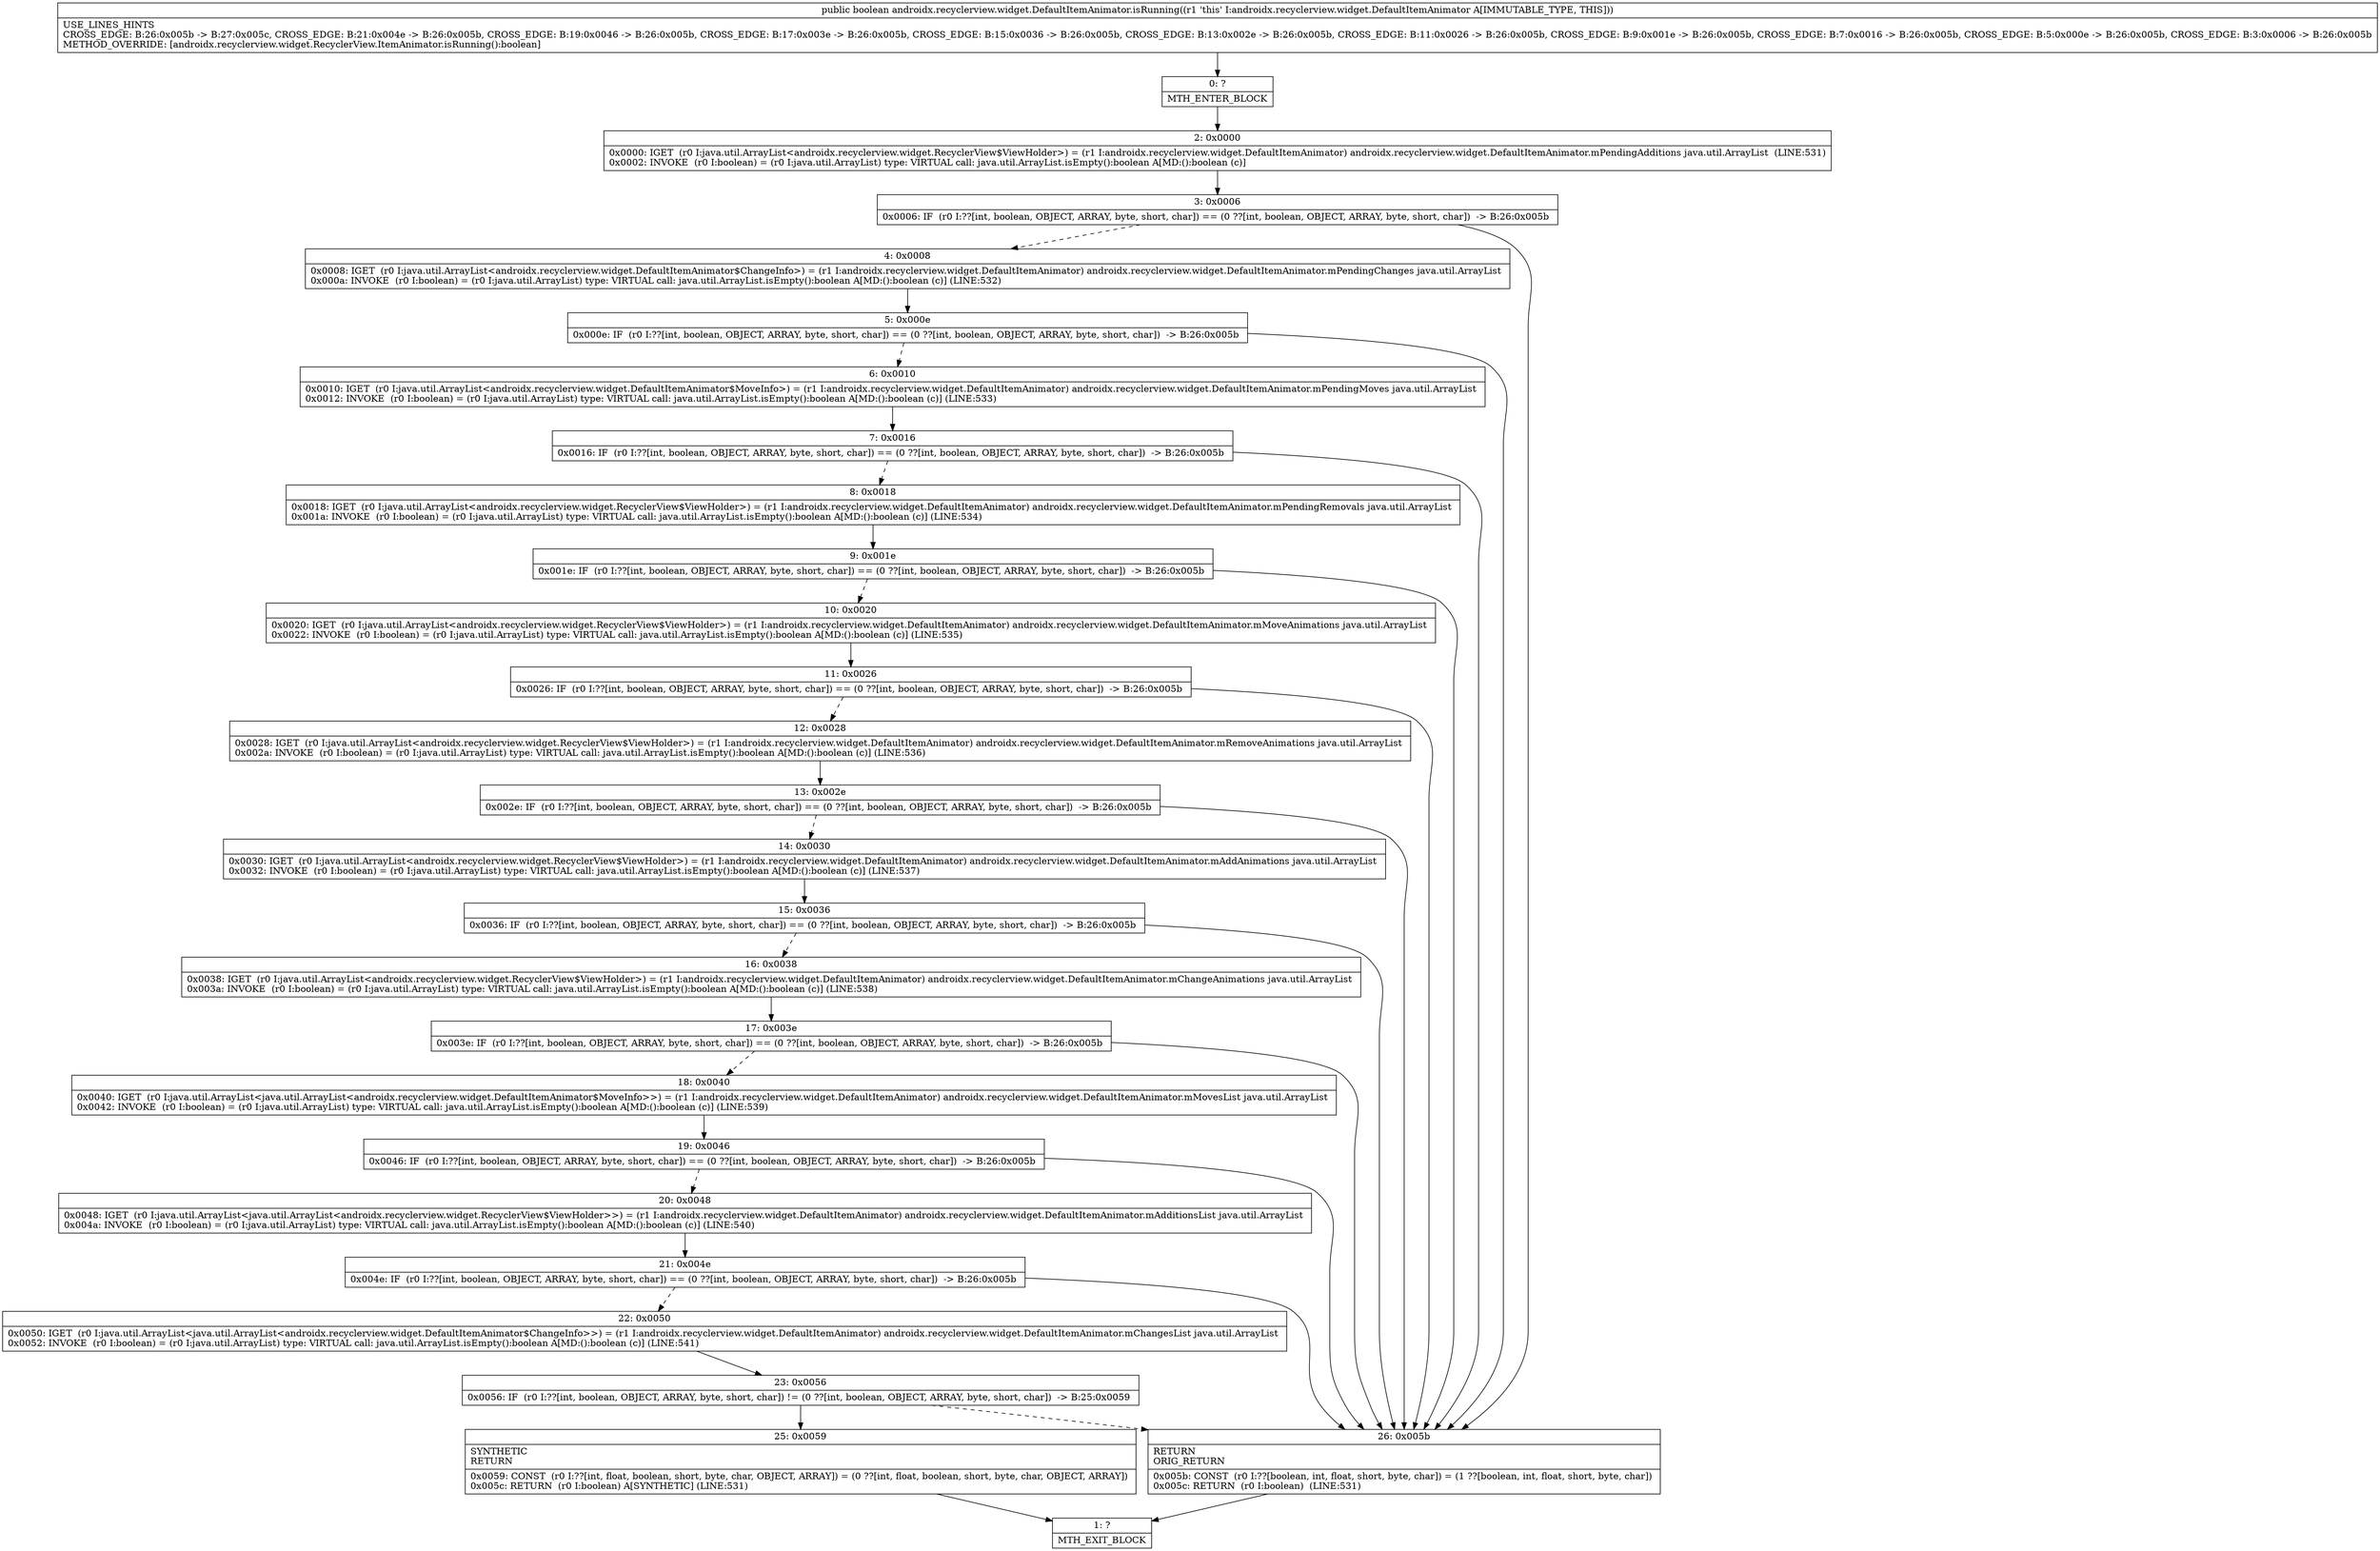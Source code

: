 digraph "CFG forandroidx.recyclerview.widget.DefaultItemAnimator.isRunning()Z" {
Node_0 [shape=record,label="{0\:\ ?|MTH_ENTER_BLOCK\l}"];
Node_2 [shape=record,label="{2\:\ 0x0000|0x0000: IGET  (r0 I:java.util.ArrayList\<androidx.recyclerview.widget.RecyclerView$ViewHolder\>) = (r1 I:androidx.recyclerview.widget.DefaultItemAnimator) androidx.recyclerview.widget.DefaultItemAnimator.mPendingAdditions java.util.ArrayList  (LINE:531)\l0x0002: INVOKE  (r0 I:boolean) = (r0 I:java.util.ArrayList) type: VIRTUAL call: java.util.ArrayList.isEmpty():boolean A[MD:():boolean (c)]\l}"];
Node_3 [shape=record,label="{3\:\ 0x0006|0x0006: IF  (r0 I:??[int, boolean, OBJECT, ARRAY, byte, short, char]) == (0 ??[int, boolean, OBJECT, ARRAY, byte, short, char])  \-\> B:26:0x005b \l}"];
Node_4 [shape=record,label="{4\:\ 0x0008|0x0008: IGET  (r0 I:java.util.ArrayList\<androidx.recyclerview.widget.DefaultItemAnimator$ChangeInfo\>) = (r1 I:androidx.recyclerview.widget.DefaultItemAnimator) androidx.recyclerview.widget.DefaultItemAnimator.mPendingChanges java.util.ArrayList \l0x000a: INVOKE  (r0 I:boolean) = (r0 I:java.util.ArrayList) type: VIRTUAL call: java.util.ArrayList.isEmpty():boolean A[MD:():boolean (c)] (LINE:532)\l}"];
Node_5 [shape=record,label="{5\:\ 0x000e|0x000e: IF  (r0 I:??[int, boolean, OBJECT, ARRAY, byte, short, char]) == (0 ??[int, boolean, OBJECT, ARRAY, byte, short, char])  \-\> B:26:0x005b \l}"];
Node_6 [shape=record,label="{6\:\ 0x0010|0x0010: IGET  (r0 I:java.util.ArrayList\<androidx.recyclerview.widget.DefaultItemAnimator$MoveInfo\>) = (r1 I:androidx.recyclerview.widget.DefaultItemAnimator) androidx.recyclerview.widget.DefaultItemAnimator.mPendingMoves java.util.ArrayList \l0x0012: INVOKE  (r0 I:boolean) = (r0 I:java.util.ArrayList) type: VIRTUAL call: java.util.ArrayList.isEmpty():boolean A[MD:():boolean (c)] (LINE:533)\l}"];
Node_7 [shape=record,label="{7\:\ 0x0016|0x0016: IF  (r0 I:??[int, boolean, OBJECT, ARRAY, byte, short, char]) == (0 ??[int, boolean, OBJECT, ARRAY, byte, short, char])  \-\> B:26:0x005b \l}"];
Node_8 [shape=record,label="{8\:\ 0x0018|0x0018: IGET  (r0 I:java.util.ArrayList\<androidx.recyclerview.widget.RecyclerView$ViewHolder\>) = (r1 I:androidx.recyclerview.widget.DefaultItemAnimator) androidx.recyclerview.widget.DefaultItemAnimator.mPendingRemovals java.util.ArrayList \l0x001a: INVOKE  (r0 I:boolean) = (r0 I:java.util.ArrayList) type: VIRTUAL call: java.util.ArrayList.isEmpty():boolean A[MD:():boolean (c)] (LINE:534)\l}"];
Node_9 [shape=record,label="{9\:\ 0x001e|0x001e: IF  (r0 I:??[int, boolean, OBJECT, ARRAY, byte, short, char]) == (0 ??[int, boolean, OBJECT, ARRAY, byte, short, char])  \-\> B:26:0x005b \l}"];
Node_10 [shape=record,label="{10\:\ 0x0020|0x0020: IGET  (r0 I:java.util.ArrayList\<androidx.recyclerview.widget.RecyclerView$ViewHolder\>) = (r1 I:androidx.recyclerview.widget.DefaultItemAnimator) androidx.recyclerview.widget.DefaultItemAnimator.mMoveAnimations java.util.ArrayList \l0x0022: INVOKE  (r0 I:boolean) = (r0 I:java.util.ArrayList) type: VIRTUAL call: java.util.ArrayList.isEmpty():boolean A[MD:():boolean (c)] (LINE:535)\l}"];
Node_11 [shape=record,label="{11\:\ 0x0026|0x0026: IF  (r0 I:??[int, boolean, OBJECT, ARRAY, byte, short, char]) == (0 ??[int, boolean, OBJECT, ARRAY, byte, short, char])  \-\> B:26:0x005b \l}"];
Node_12 [shape=record,label="{12\:\ 0x0028|0x0028: IGET  (r0 I:java.util.ArrayList\<androidx.recyclerview.widget.RecyclerView$ViewHolder\>) = (r1 I:androidx.recyclerview.widget.DefaultItemAnimator) androidx.recyclerview.widget.DefaultItemAnimator.mRemoveAnimations java.util.ArrayList \l0x002a: INVOKE  (r0 I:boolean) = (r0 I:java.util.ArrayList) type: VIRTUAL call: java.util.ArrayList.isEmpty():boolean A[MD:():boolean (c)] (LINE:536)\l}"];
Node_13 [shape=record,label="{13\:\ 0x002e|0x002e: IF  (r0 I:??[int, boolean, OBJECT, ARRAY, byte, short, char]) == (0 ??[int, boolean, OBJECT, ARRAY, byte, short, char])  \-\> B:26:0x005b \l}"];
Node_14 [shape=record,label="{14\:\ 0x0030|0x0030: IGET  (r0 I:java.util.ArrayList\<androidx.recyclerview.widget.RecyclerView$ViewHolder\>) = (r1 I:androidx.recyclerview.widget.DefaultItemAnimator) androidx.recyclerview.widget.DefaultItemAnimator.mAddAnimations java.util.ArrayList \l0x0032: INVOKE  (r0 I:boolean) = (r0 I:java.util.ArrayList) type: VIRTUAL call: java.util.ArrayList.isEmpty():boolean A[MD:():boolean (c)] (LINE:537)\l}"];
Node_15 [shape=record,label="{15\:\ 0x0036|0x0036: IF  (r0 I:??[int, boolean, OBJECT, ARRAY, byte, short, char]) == (0 ??[int, boolean, OBJECT, ARRAY, byte, short, char])  \-\> B:26:0x005b \l}"];
Node_16 [shape=record,label="{16\:\ 0x0038|0x0038: IGET  (r0 I:java.util.ArrayList\<androidx.recyclerview.widget.RecyclerView$ViewHolder\>) = (r1 I:androidx.recyclerview.widget.DefaultItemAnimator) androidx.recyclerview.widget.DefaultItemAnimator.mChangeAnimations java.util.ArrayList \l0x003a: INVOKE  (r0 I:boolean) = (r0 I:java.util.ArrayList) type: VIRTUAL call: java.util.ArrayList.isEmpty():boolean A[MD:():boolean (c)] (LINE:538)\l}"];
Node_17 [shape=record,label="{17\:\ 0x003e|0x003e: IF  (r0 I:??[int, boolean, OBJECT, ARRAY, byte, short, char]) == (0 ??[int, boolean, OBJECT, ARRAY, byte, short, char])  \-\> B:26:0x005b \l}"];
Node_18 [shape=record,label="{18\:\ 0x0040|0x0040: IGET  (r0 I:java.util.ArrayList\<java.util.ArrayList\<androidx.recyclerview.widget.DefaultItemAnimator$MoveInfo\>\>) = (r1 I:androidx.recyclerview.widget.DefaultItemAnimator) androidx.recyclerview.widget.DefaultItemAnimator.mMovesList java.util.ArrayList \l0x0042: INVOKE  (r0 I:boolean) = (r0 I:java.util.ArrayList) type: VIRTUAL call: java.util.ArrayList.isEmpty():boolean A[MD:():boolean (c)] (LINE:539)\l}"];
Node_19 [shape=record,label="{19\:\ 0x0046|0x0046: IF  (r0 I:??[int, boolean, OBJECT, ARRAY, byte, short, char]) == (0 ??[int, boolean, OBJECT, ARRAY, byte, short, char])  \-\> B:26:0x005b \l}"];
Node_20 [shape=record,label="{20\:\ 0x0048|0x0048: IGET  (r0 I:java.util.ArrayList\<java.util.ArrayList\<androidx.recyclerview.widget.RecyclerView$ViewHolder\>\>) = (r1 I:androidx.recyclerview.widget.DefaultItemAnimator) androidx.recyclerview.widget.DefaultItemAnimator.mAdditionsList java.util.ArrayList \l0x004a: INVOKE  (r0 I:boolean) = (r0 I:java.util.ArrayList) type: VIRTUAL call: java.util.ArrayList.isEmpty():boolean A[MD:():boolean (c)] (LINE:540)\l}"];
Node_21 [shape=record,label="{21\:\ 0x004e|0x004e: IF  (r0 I:??[int, boolean, OBJECT, ARRAY, byte, short, char]) == (0 ??[int, boolean, OBJECT, ARRAY, byte, short, char])  \-\> B:26:0x005b \l}"];
Node_22 [shape=record,label="{22\:\ 0x0050|0x0050: IGET  (r0 I:java.util.ArrayList\<java.util.ArrayList\<androidx.recyclerview.widget.DefaultItemAnimator$ChangeInfo\>\>) = (r1 I:androidx.recyclerview.widget.DefaultItemAnimator) androidx.recyclerview.widget.DefaultItemAnimator.mChangesList java.util.ArrayList \l0x0052: INVOKE  (r0 I:boolean) = (r0 I:java.util.ArrayList) type: VIRTUAL call: java.util.ArrayList.isEmpty():boolean A[MD:():boolean (c)] (LINE:541)\l}"];
Node_23 [shape=record,label="{23\:\ 0x0056|0x0056: IF  (r0 I:??[int, boolean, OBJECT, ARRAY, byte, short, char]) != (0 ??[int, boolean, OBJECT, ARRAY, byte, short, char])  \-\> B:25:0x0059 \l}"];
Node_25 [shape=record,label="{25\:\ 0x0059|SYNTHETIC\lRETURN\l|0x0059: CONST  (r0 I:??[int, float, boolean, short, byte, char, OBJECT, ARRAY]) = (0 ??[int, float, boolean, short, byte, char, OBJECT, ARRAY]) \l0x005c: RETURN  (r0 I:boolean) A[SYNTHETIC] (LINE:531)\l}"];
Node_1 [shape=record,label="{1\:\ ?|MTH_EXIT_BLOCK\l}"];
Node_26 [shape=record,label="{26\:\ 0x005b|RETURN\lORIG_RETURN\l|0x005b: CONST  (r0 I:??[boolean, int, float, short, byte, char]) = (1 ??[boolean, int, float, short, byte, char]) \l0x005c: RETURN  (r0 I:boolean)  (LINE:531)\l}"];
MethodNode[shape=record,label="{public boolean androidx.recyclerview.widget.DefaultItemAnimator.isRunning((r1 'this' I:androidx.recyclerview.widget.DefaultItemAnimator A[IMMUTABLE_TYPE, THIS]))  | USE_LINES_HINTS\lCROSS_EDGE: B:26:0x005b \-\> B:27:0x005c, CROSS_EDGE: B:21:0x004e \-\> B:26:0x005b, CROSS_EDGE: B:19:0x0046 \-\> B:26:0x005b, CROSS_EDGE: B:17:0x003e \-\> B:26:0x005b, CROSS_EDGE: B:15:0x0036 \-\> B:26:0x005b, CROSS_EDGE: B:13:0x002e \-\> B:26:0x005b, CROSS_EDGE: B:11:0x0026 \-\> B:26:0x005b, CROSS_EDGE: B:9:0x001e \-\> B:26:0x005b, CROSS_EDGE: B:7:0x0016 \-\> B:26:0x005b, CROSS_EDGE: B:5:0x000e \-\> B:26:0x005b, CROSS_EDGE: B:3:0x0006 \-\> B:26:0x005b\lMETHOD_OVERRIDE: [androidx.recyclerview.widget.RecyclerView.ItemAnimator.isRunning():boolean]\l}"];
MethodNode -> Node_0;Node_0 -> Node_2;
Node_2 -> Node_3;
Node_3 -> Node_4[style=dashed];
Node_3 -> Node_26;
Node_4 -> Node_5;
Node_5 -> Node_6[style=dashed];
Node_5 -> Node_26;
Node_6 -> Node_7;
Node_7 -> Node_8[style=dashed];
Node_7 -> Node_26;
Node_8 -> Node_9;
Node_9 -> Node_10[style=dashed];
Node_9 -> Node_26;
Node_10 -> Node_11;
Node_11 -> Node_12[style=dashed];
Node_11 -> Node_26;
Node_12 -> Node_13;
Node_13 -> Node_14[style=dashed];
Node_13 -> Node_26;
Node_14 -> Node_15;
Node_15 -> Node_16[style=dashed];
Node_15 -> Node_26;
Node_16 -> Node_17;
Node_17 -> Node_18[style=dashed];
Node_17 -> Node_26;
Node_18 -> Node_19;
Node_19 -> Node_20[style=dashed];
Node_19 -> Node_26;
Node_20 -> Node_21;
Node_21 -> Node_22[style=dashed];
Node_21 -> Node_26;
Node_22 -> Node_23;
Node_23 -> Node_25;
Node_23 -> Node_26[style=dashed];
Node_25 -> Node_1;
Node_26 -> Node_1;
}

